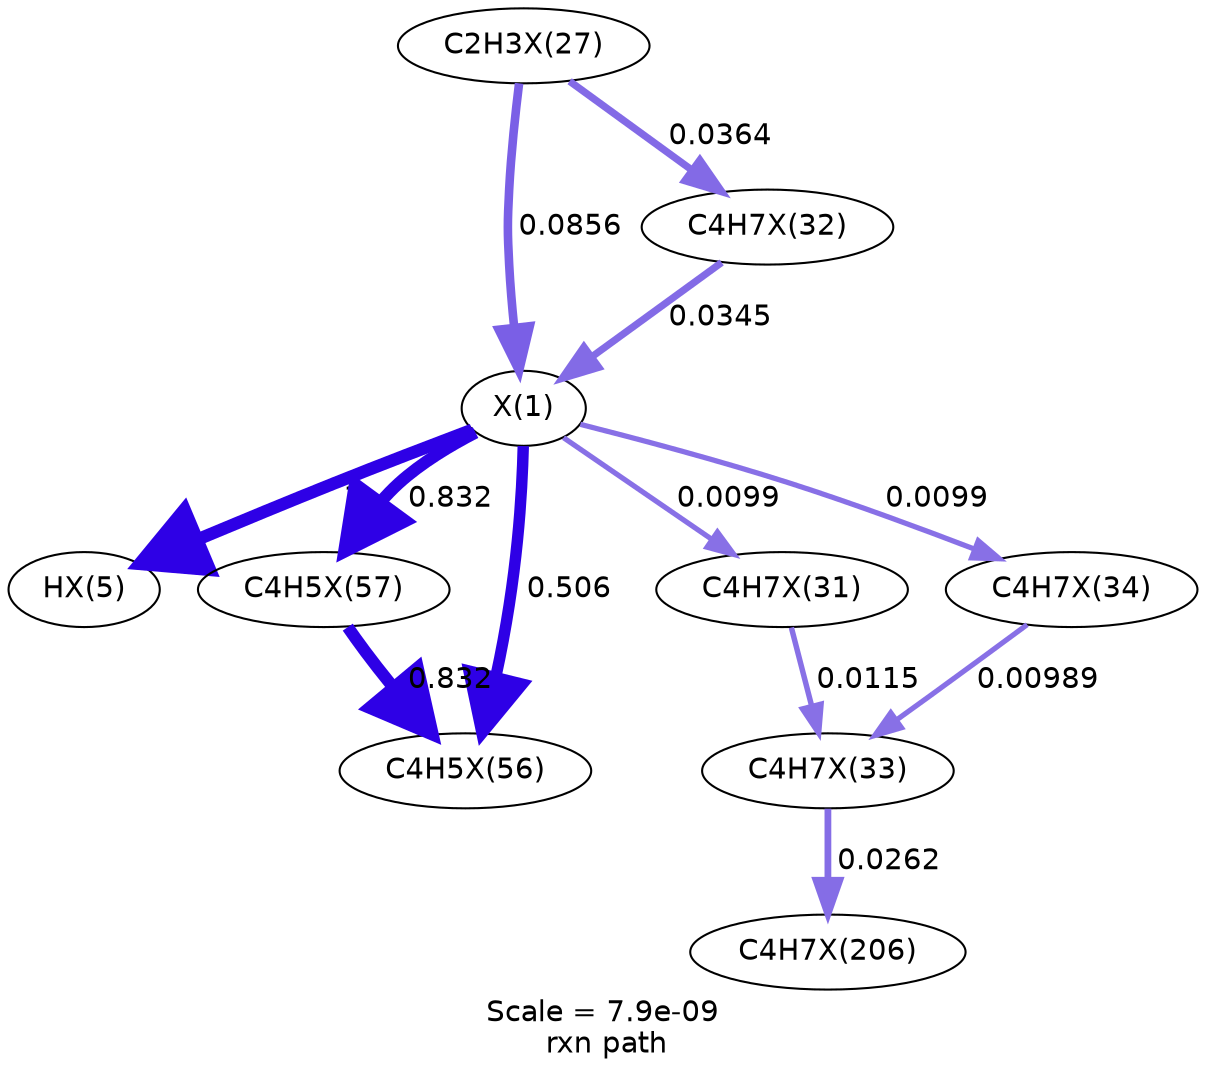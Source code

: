 digraph reaction_paths {
center=1;
s37 -> s38[fontname="Helvetica", style="setlinewidth(6)", arrowsize=3, color="0.7, 1.5, 0.9"
, label=" 1"];
s39 -> s37[fontname="Helvetica", style="setlinewidth(4.14)", arrowsize=2.07, color="0.7, 0.586, 0.9"
, label=" 0.0856"];
s37 -> s52[fontname="Helvetica", style="setlinewidth(5.86)", arrowsize=2.93, color="0.7, 1.33, 0.9"
, label=" 0.832"];
s37 -> s51[fontname="Helvetica", style="setlinewidth(5.49)", arrowsize=2.74, color="0.7, 1.01, 0.9"
, label=" 0.506"];
s44 -> s37[fontname="Helvetica", style="setlinewidth(3.46)", arrowsize=1.73, color="0.7, 0.534, 0.9"
, label=" 0.0345"];
s37 -> s43[fontname="Helvetica", style="setlinewidth(2.52)", arrowsize=1.26, color="0.7, 0.51, 0.9"
, label=" 0.0099"];
s37 -> s46[fontname="Helvetica", style="setlinewidth(2.52)", arrowsize=1.26, color="0.7, 0.51, 0.9"
, label=" 0.0099"];
s39 -> s44[fontname="Helvetica", style="setlinewidth(3.5)", arrowsize=1.75, color="0.7, 0.536, 0.9"
, label=" 0.0364"];
s52 -> s51[fontname="Helvetica", style="setlinewidth(5.86)", arrowsize=2.93, color="0.7, 1.33, 0.9"
, label=" 0.832"];
s43 -> s45[fontname="Helvetica", style="setlinewidth(2.63)", arrowsize=1.31, color="0.7, 0.511, 0.9"
, label=" 0.0115"];
s46 -> s45[fontname="Helvetica", style="setlinewidth(2.51)", arrowsize=1.26, color="0.7, 0.51, 0.9"
, label=" 0.00989"];
s45 -> s71[fontname="Helvetica", style="setlinewidth(3.25)", arrowsize=1.63, color="0.7, 0.526, 0.9"
, label=" 0.0262"];
s37 [ fontname="Helvetica", label="X(1)"];
s38 [ fontname="Helvetica", label="HX(5)"];
s39 [ fontname="Helvetica", label="C2H3X(27)"];
s43 [ fontname="Helvetica", label="C4H7X(31)"];
s44 [ fontname="Helvetica", label="C4H7X(32)"];
s45 [ fontname="Helvetica", label="C4H7X(33)"];
s46 [ fontname="Helvetica", label="C4H7X(34)"];
s51 [ fontname="Helvetica", label="C4H5X(56)"];
s52 [ fontname="Helvetica", label="C4H5X(57)"];
s71 [ fontname="Helvetica", label="C4H7X(206)"];
 label = "Scale = 7.9e-09\l rxn path";
 fontname = "Helvetica";
}
